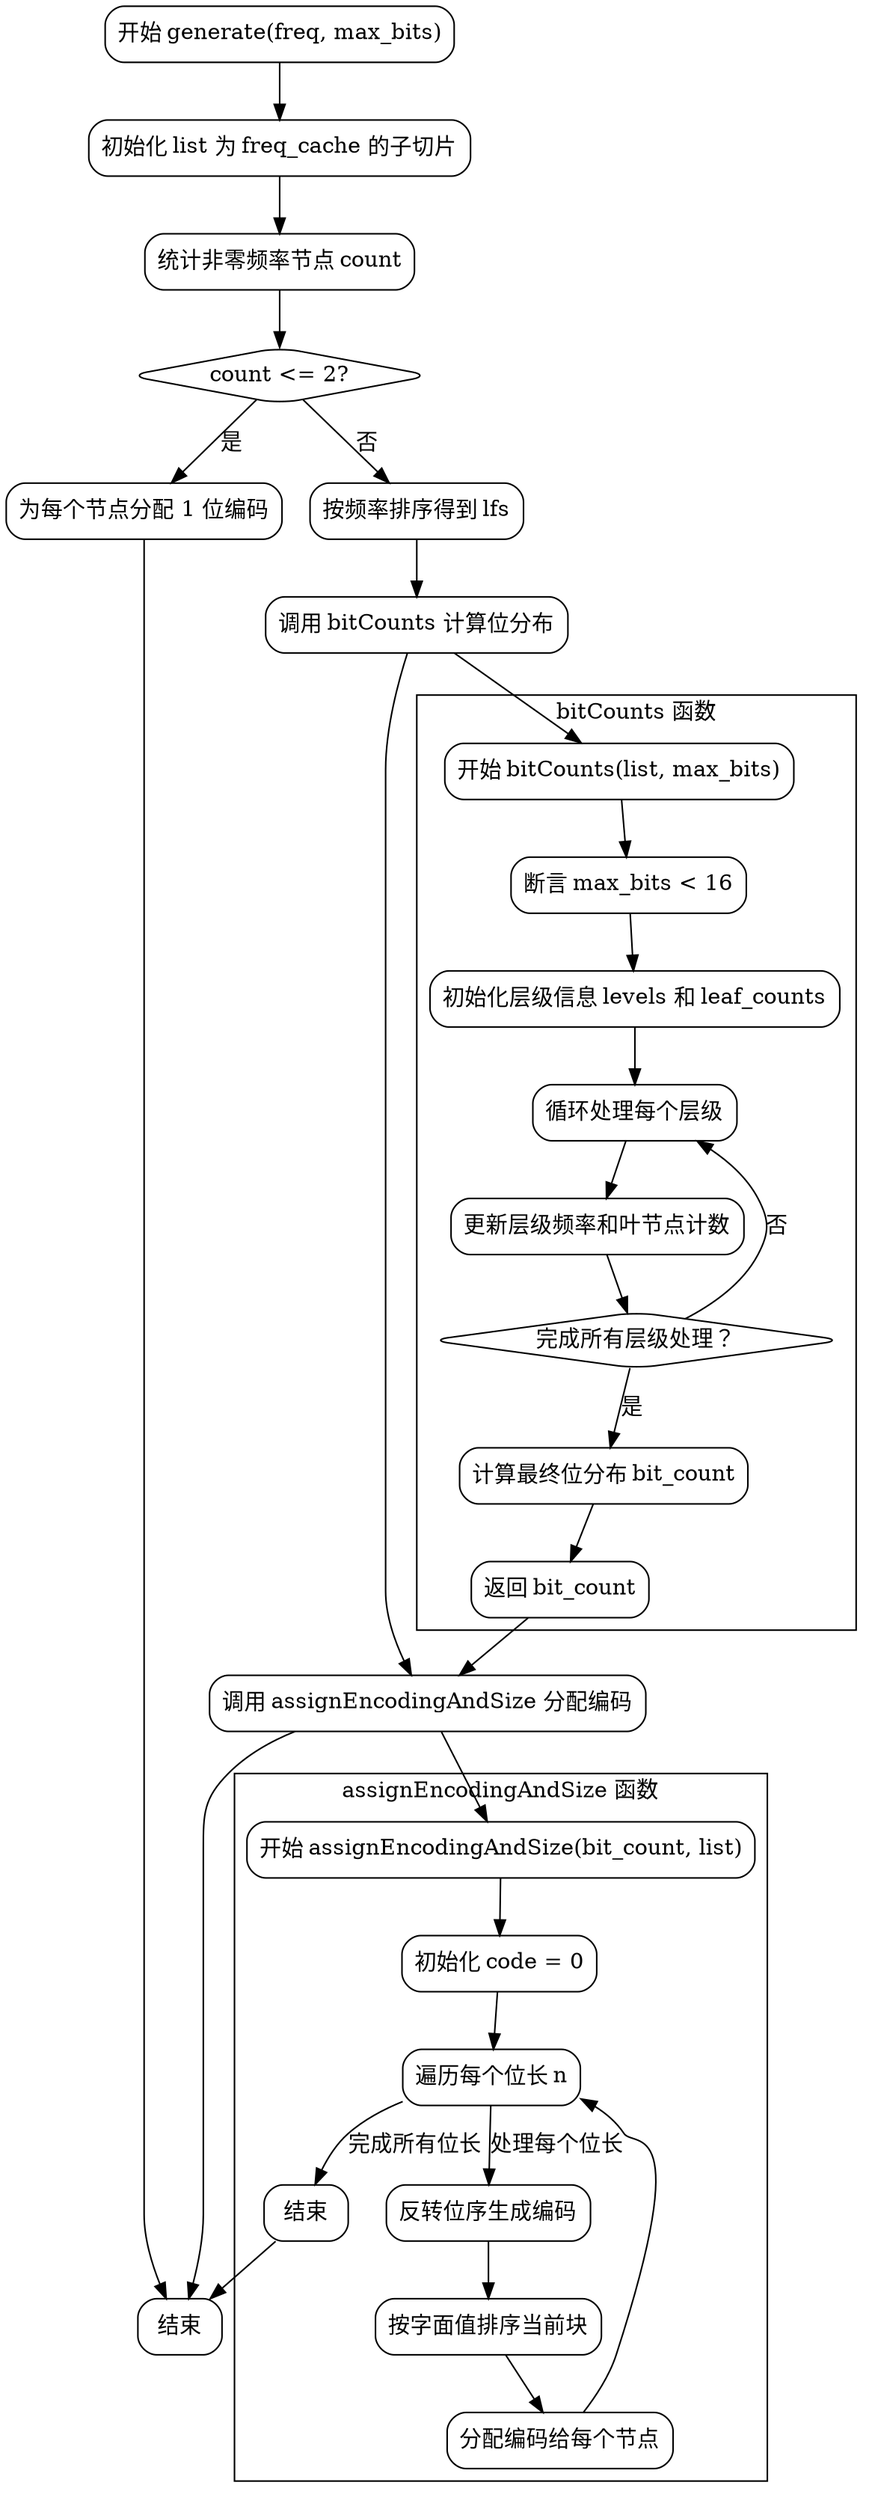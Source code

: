 
digraph HuffmanEncoderGenerate {
    node [shape=rectangle, style=rounded];
    start [label="开始 generate(freq, max_bits)"];
    init_list [label="初始化 list 为 freq_cache 的子切片"];
    count_non_zero [label="统计非零频率节点 count"];
    handle_small_cases [label="count <= 2?" shape=diamond];
    assign_simple_codes [label="为每个节点分配 1 位编码"];
    sort_by_freq [label="按频率排序得到 lfs"];
    compute_bit_counts [label="调用 bitCounts 计算位分布"];
    assign_encoding [label="调用 assignEncodingAndSize 分配编码"];
    end [label="结束"];

    start -> init_list;
    init_list -> count_non_zero;
    count_non_zero -> handle_small_cases;
    handle_small_cases -> assign_simple_codes [label="是"];
    handle_small_cases -> sort_by_freq [label="否"];
    assign_simple_codes -> end;
    sort_by_freq -> compute_bit_counts;
    compute_bit_counts -> assign_encoding;
    assign_encoding -> end;

    subgraph cluster_bitCounts {
        label="bitCounts 函数";
        bc_start [label="开始 bitCounts(list, max_bits)"];
        validate_max_bits [label="断言 max_bits < 16"];
        init_levels [label="初始化层级信息 levels 和 leaf_counts"];
        process_levels [label="循环处理每个层级"];
        update_leaf_counts [label="更新层级频率和叶节点计数"];
        check_completion [label="完成所有层级处理？" shape=diamond];
        calculate_bit_count [label="计算最终位分布 bit_count"];
        bc_end [label="返回 bit_count"];

        bc_start -> validate_max_bits;
        validate_max_bits -> init_levels;
        init_levels -> process_levels;
        process_levels -> update_leaf_counts;
        update_leaf_counts -> check_completion;
        check_completion -> process_levels [label="否"];
        check_completion -> calculate_bit_count [label="是"];
        calculate_bit_count -> bc_end;
    }

    compute_bit_counts -> bc_start [lhead=cluster_bitCounts];
    bc_end -> assign_encoding [ltail=cluster_bitCounts];

    subgraph cluster_assignEncoding {
        label="assignEncodingAndSize 函数";
        ae_start [label="开始 assignEncodingAndSize(bit_count, list)"];
        init_code [label="初始化 code = 0"];
        loop_bits [label="遍历每个位长 n"];
        reverse_code [label="反转位序生成编码"];
        sort_by_literal [label="按字面值排序当前块"];
        assign_codes [label="分配编码给每个节点"];
        ae_end [label="结束"];

        ae_start -> init_code;
        init_code -> loop_bits;
        loop_bits -> reverse_code [label="处理每个位长"];
        reverse_code -> sort_by_literal;
        sort_by_literal -> assign_codes;
        assign_codes -> loop_bits;
        loop_bits -> ae_end [label="完成所有位长"];
    }

    assign_encoding -> ae_start [lhead=cluster_assignEncoding];
    ae_end -> end [ltail=cluster_assignEncoding];
}
